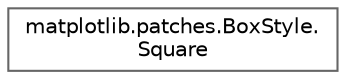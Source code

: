 digraph "Graphical Class Hierarchy"
{
 // LATEX_PDF_SIZE
  bgcolor="transparent";
  edge [fontname=Helvetica,fontsize=10,labelfontname=Helvetica,labelfontsize=10];
  node [fontname=Helvetica,fontsize=10,shape=box,height=0.2,width=0.4];
  rankdir="LR";
  Node0 [id="Node000000",label="matplotlib.patches.BoxStyle.\lSquare",height=0.2,width=0.4,color="grey40", fillcolor="white", style="filled",URL="$db/d9b/classmatplotlib_1_1patches_1_1BoxStyle_1_1Square.html",tooltip=" "];
}
